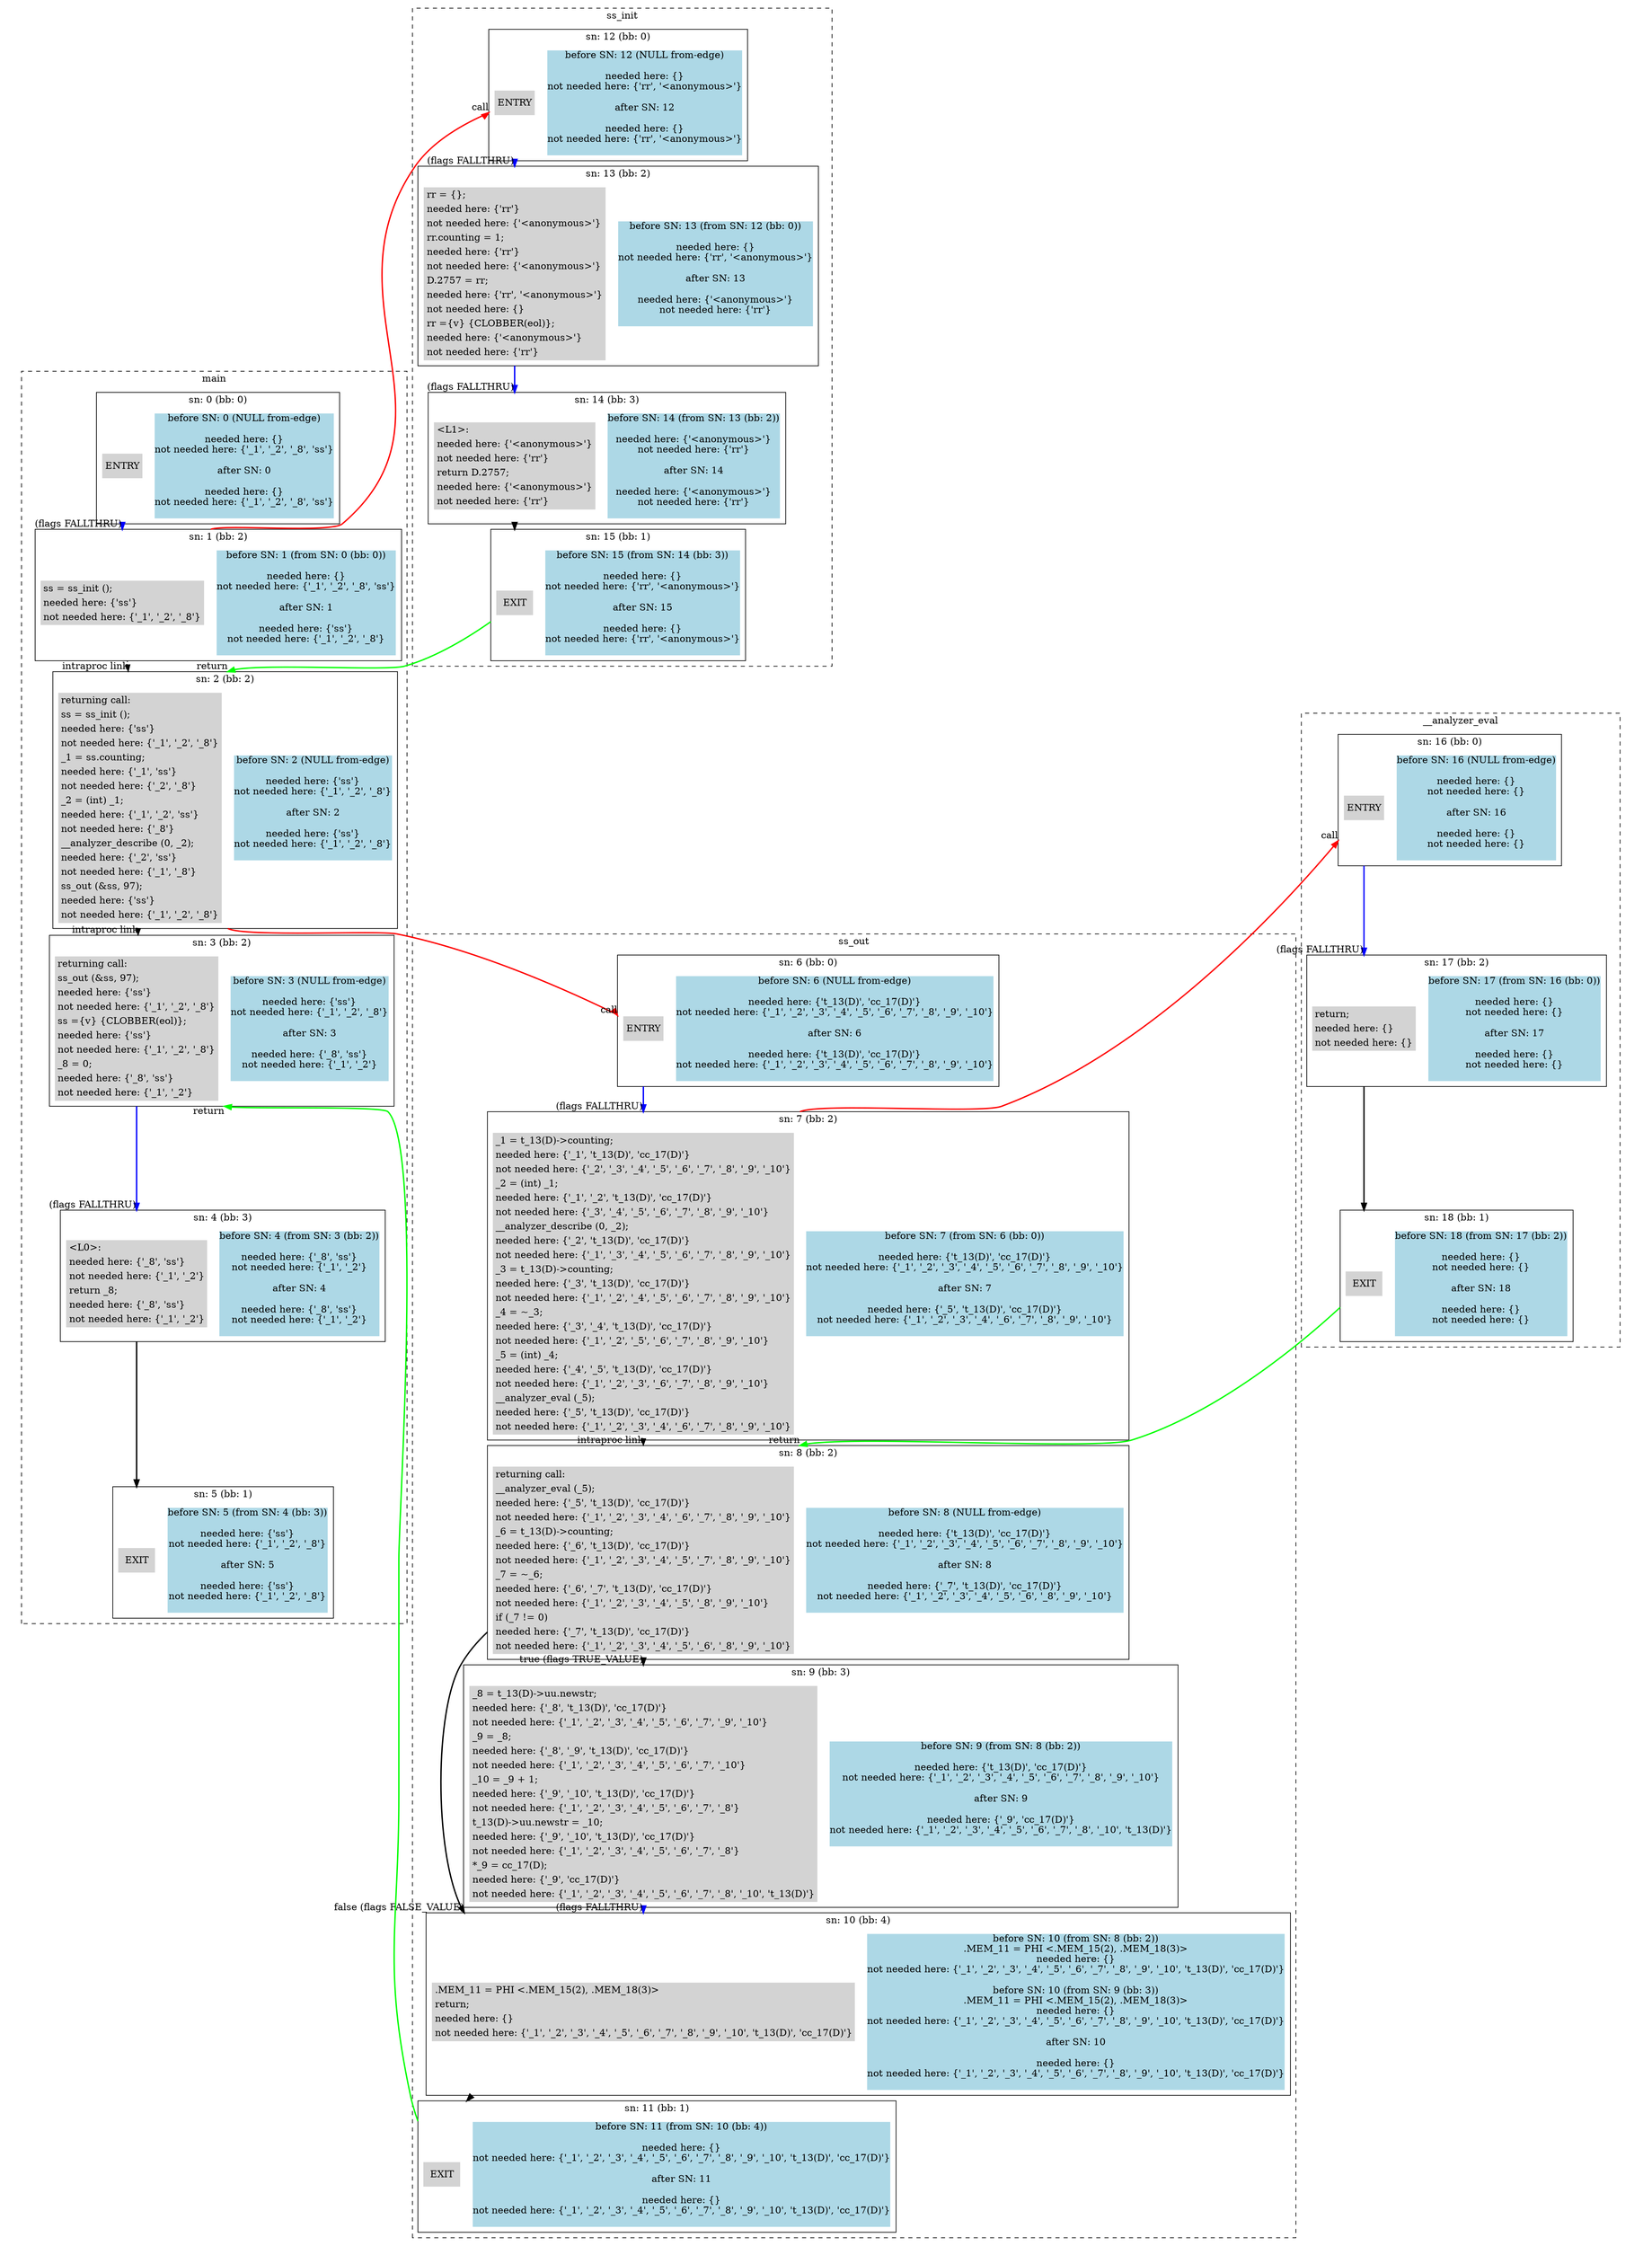digraph "supergraph" {
  overlap=false;
  compound=true;
  subgraph "cluster_main" {
style="dashed"; color="black"; label="main";
    subgraph cluster_node_0 {
      style="solid";
      color="black";
      fillcolor="lightgrey";
      label="sn: 0 (bb: 0)";
annotation_for_node_0 [shape=none,margin=0,style=filled,fillcolor=lightblue,label="before SN: 0 (NULL from-edge)

needed here: {}
not needed here: {'_1', '_2', '_8', 'ss'}

after SN: 0

needed here: {}
not needed here: {'_1', '_2', '_8', 'ss'}

"];

      node_0 [shape=none,margin=0,style=filled,fillcolor=lightgrey,label=<<TABLE BORDER="0"><TR><TD>ENTRY</TD></TR>
</TABLE>>];

    }
    subgraph cluster_node_1 {
      style="solid";
      color="black";
      fillcolor="lightgrey";
      label="sn: 1 (bb: 2)";
annotation_for_node_1 [shape=none,margin=0,style=filled,fillcolor=lightblue,label="before SN: 1 (from SN: 0 (bb: 0))

needed here: {}
not needed here: {'_1', '_2', '_8', 'ss'}

after SN: 1

needed here: {'ss'}
not needed here: {'_1', '_2', '_8'}

"];

      node_1 [shape=none,margin=0,style=filled,fillcolor=lightgrey,label=<<TABLE BORDER="0"><TR><TD ALIGN="LEFT">ss = ss_init ();</TD></TR>
<TR><TD ALIGN="LEFT">needed here: {'ss'}</TD></TR>
<TR><TD ALIGN="LEFT">not needed here: {'_1', '_2', '_8'}</TD></TR>

</TABLE>>];

    }
    subgraph cluster_node_2 {
      style="solid";
      color="black";
      fillcolor="lightgrey";
      label="sn: 2 (bb: 2)";
annotation_for_node_2 [shape=none,margin=0,style=filled,fillcolor=lightblue,label="before SN: 2 (NULL from-edge)

needed here: {'ss'}
not needed here: {'_1', '_2', '_8'}

after SN: 2

needed here: {'ss'}
not needed here: {'_1', '_2', '_8'}

"];

      node_2 [shape=none,margin=0,style=filled,fillcolor=lightgrey,label=<<TABLE BORDER="0"><TR><TD ALIGN="LEFT">returning call: </TD></TR><TR><TD ALIGN="LEFT">ss = ss_init ();</TD></TR>
<TR><TD ALIGN="LEFT">needed here: {'ss'}</TD></TR>
<TR><TD ALIGN="LEFT">not needed here: {'_1', '_2', '_8'}</TD></TR>

<TR><TD ALIGN="LEFT">_1 = ss.counting;</TD></TR>
<TR><TD ALIGN="LEFT">needed here: {'_1', 'ss'}</TD></TR>
<TR><TD ALIGN="LEFT">not needed here: {'_2', '_8'}</TD></TR>

<TR><TD ALIGN="LEFT">_2 = (int) _1;</TD></TR>
<TR><TD ALIGN="LEFT">needed here: {'_1', '_2', 'ss'}</TD></TR>
<TR><TD ALIGN="LEFT">not needed here: {'_8'}</TD></TR>

<TR><TD ALIGN="LEFT">__analyzer_describe (0, _2);</TD></TR>
<TR><TD ALIGN="LEFT">needed here: {'_2', 'ss'}</TD></TR>
<TR><TD ALIGN="LEFT">not needed here: {'_1', '_8'}</TD></TR>

<TR><TD ALIGN="LEFT">ss_out (&amp;ss, 97);</TD></TR>
<TR><TD ALIGN="LEFT">needed here: {'ss'}</TD></TR>
<TR><TD ALIGN="LEFT">not needed here: {'_1', '_2', '_8'}</TD></TR>

</TABLE>>];

    }
    subgraph cluster_node_3 {
      style="solid";
      color="black";
      fillcolor="lightgrey";
      label="sn: 3 (bb: 2)";
annotation_for_node_3 [shape=none,margin=0,style=filled,fillcolor=lightblue,label="before SN: 3 (NULL from-edge)

needed here: {'ss'}
not needed here: {'_1', '_2', '_8'}

after SN: 3

needed here: {'_8', 'ss'}
not needed here: {'_1', '_2'}

"];

      node_3 [shape=none,margin=0,style=filled,fillcolor=lightgrey,label=<<TABLE BORDER="0"><TR><TD ALIGN="LEFT">returning call: </TD></TR><TR><TD ALIGN="LEFT">ss_out (&amp;ss, 97);</TD></TR>
<TR><TD ALIGN="LEFT">needed here: {'ss'}</TD></TR>
<TR><TD ALIGN="LEFT">not needed here: {'_1', '_2', '_8'}</TD></TR>

<TR><TD ALIGN="LEFT">ss ={v} {CLOBBER(eol)};</TD></TR>
<TR><TD ALIGN="LEFT">needed here: {'ss'}</TD></TR>
<TR><TD ALIGN="LEFT">not needed here: {'_1', '_2', '_8'}</TD></TR>

<TR><TD ALIGN="LEFT">_8 = 0;</TD></TR>
<TR><TD ALIGN="LEFT">needed here: {'_8', 'ss'}</TD></TR>
<TR><TD ALIGN="LEFT">not needed here: {'_1', '_2'}</TD></TR>

</TABLE>>];

    }
    subgraph cluster_node_4 {
      style="solid";
      color="black";
      fillcolor="lightgrey";
      label="sn: 4 (bb: 3)";
annotation_for_node_4 [shape=none,margin=0,style=filled,fillcolor=lightblue,label="before SN: 4 (from SN: 3 (bb: 2))

needed here: {'_8', 'ss'}
not needed here: {'_1', '_2'}

after SN: 4

needed here: {'_8', 'ss'}
not needed here: {'_1', '_2'}

"];

      node_4 [shape=none,margin=0,style=filled,fillcolor=lightgrey,label=<<TABLE BORDER="0"><TR><TD ALIGN="LEFT">&lt;L0&gt;:</TD></TR>
<TR><TD ALIGN="LEFT">needed here: {'_8', 'ss'}</TD></TR>
<TR><TD ALIGN="LEFT">not needed here: {'_1', '_2'}</TD></TR>

<TR><TD ALIGN="LEFT">return _8;</TD></TR>
<TR><TD ALIGN="LEFT">needed here: {'_8', 'ss'}</TD></TR>
<TR><TD ALIGN="LEFT">not needed here: {'_1', '_2'}</TD></TR>

</TABLE>>];

    }
    subgraph cluster_node_5 {
      style="solid";
      color="black";
      fillcolor="lightgrey";
      label="sn: 5 (bb: 1)";
annotation_for_node_5 [shape=none,margin=0,style=filled,fillcolor=lightblue,label="before SN: 5 (from SN: 4 (bb: 3))

needed here: {'ss'}
not needed here: {'_1', '_2', '_8'}

after SN: 5

needed here: {'ss'}
not needed here: {'_1', '_2', '_8'}

"];

      node_5 [shape=none,margin=0,style=filled,fillcolor=lightgrey,label=<<TABLE BORDER="0"><TR><TD>EXIT</TD></TR>
</TABLE>>];

    }
	node_0:s -> node_5:n [style="invis",constraint=true];
  }
  subgraph "cluster_ss_out" {
style="dashed"; color="black"; label="ss_out";
    subgraph cluster_node_6 {
      style="solid";
      color="black";
      fillcolor="lightgrey";
      label="sn: 6 (bb: 0)";
annotation_for_node_6 [shape=none,margin=0,style=filled,fillcolor=lightblue,label="before SN: 6 (NULL from-edge)

needed here: {'t_13(D)', 'cc_17(D)'}
not needed here: {'_1', '_2', '_3', '_4', '_5', '_6', '_7', '_8', '_9', '_10'}

after SN: 6

needed here: {'t_13(D)', 'cc_17(D)'}
not needed here: {'_1', '_2', '_3', '_4', '_5', '_6', '_7', '_8', '_9', '_10'}

"];

      node_6 [shape=none,margin=0,style=filled,fillcolor=lightgrey,label=<<TABLE BORDER="0"><TR><TD>ENTRY</TD></TR>
</TABLE>>];

    }
    subgraph cluster_node_7 {
      style="solid";
      color="black";
      fillcolor="lightgrey";
      label="sn: 7 (bb: 2)";
annotation_for_node_7 [shape=none,margin=0,style=filled,fillcolor=lightblue,label="before SN: 7 (from SN: 6 (bb: 0))

needed here: {'t_13(D)', 'cc_17(D)'}
not needed here: {'_1', '_2', '_3', '_4', '_5', '_6', '_7', '_8', '_9', '_10'}

after SN: 7

needed here: {'_5', 't_13(D)', 'cc_17(D)'}
not needed here: {'_1', '_2', '_3', '_4', '_6', '_7', '_8', '_9', '_10'}

"];

      node_7 [shape=none,margin=0,style=filled,fillcolor=lightgrey,label=<<TABLE BORDER="0"><TR><TD ALIGN="LEFT">_1 = t_13(D)-&gt;counting;</TD></TR>
<TR><TD ALIGN="LEFT">needed here: {'_1', 't_13(D)', 'cc_17(D)'}</TD></TR>
<TR><TD ALIGN="LEFT">not needed here: {'_2', '_3', '_4', '_5', '_6', '_7', '_8', '_9', '_10'}</TD></TR>

<TR><TD ALIGN="LEFT">_2 = (int) _1;</TD></TR>
<TR><TD ALIGN="LEFT">needed here: {'_1', '_2', 't_13(D)', 'cc_17(D)'}</TD></TR>
<TR><TD ALIGN="LEFT">not needed here: {'_3', '_4', '_5', '_6', '_7', '_8', '_9', '_10'}</TD></TR>

<TR><TD ALIGN="LEFT">__analyzer_describe (0, _2);</TD></TR>
<TR><TD ALIGN="LEFT">needed here: {'_2', 't_13(D)', 'cc_17(D)'}</TD></TR>
<TR><TD ALIGN="LEFT">not needed here: {'_1', '_3', '_4', '_5', '_6', '_7', '_8', '_9', '_10'}</TD></TR>

<TR><TD ALIGN="LEFT">_3 = t_13(D)-&gt;counting;</TD></TR>
<TR><TD ALIGN="LEFT">needed here: {'_3', 't_13(D)', 'cc_17(D)'}</TD></TR>
<TR><TD ALIGN="LEFT">not needed here: {'_1', '_2', '_4', '_5', '_6', '_7', '_8', '_9', '_10'}</TD></TR>

<TR><TD ALIGN="LEFT">_4 = ~_3;</TD></TR>
<TR><TD ALIGN="LEFT">needed here: {'_3', '_4', 't_13(D)', 'cc_17(D)'}</TD></TR>
<TR><TD ALIGN="LEFT">not needed here: {'_1', '_2', '_5', '_6', '_7', '_8', '_9', '_10'}</TD></TR>

<TR><TD ALIGN="LEFT">_5 = (int) _4;</TD></TR>
<TR><TD ALIGN="LEFT">needed here: {'_4', '_5', 't_13(D)', 'cc_17(D)'}</TD></TR>
<TR><TD ALIGN="LEFT">not needed here: {'_1', '_2', '_3', '_6', '_7', '_8', '_9', '_10'}</TD></TR>

<TR><TD ALIGN="LEFT">__analyzer_eval (_5);</TD></TR>
<TR><TD ALIGN="LEFT">needed here: {'_5', 't_13(D)', 'cc_17(D)'}</TD></TR>
<TR><TD ALIGN="LEFT">not needed here: {'_1', '_2', '_3', '_4', '_6', '_7', '_8', '_9', '_10'}</TD></TR>

</TABLE>>];

    }
    subgraph cluster_node_8 {
      style="solid";
      color="black";
      fillcolor="lightgrey";
      label="sn: 8 (bb: 2)";
annotation_for_node_8 [shape=none,margin=0,style=filled,fillcolor=lightblue,label="before SN: 8 (NULL from-edge)

needed here: {'t_13(D)', 'cc_17(D)'}
not needed here: {'_1', '_2', '_3', '_4', '_5', '_6', '_7', '_8', '_9', '_10'}

after SN: 8

needed here: {'_7', 't_13(D)', 'cc_17(D)'}
not needed here: {'_1', '_2', '_3', '_4', '_5', '_6', '_8', '_9', '_10'}

"];

      node_8 [shape=none,margin=0,style=filled,fillcolor=lightgrey,label=<<TABLE BORDER="0"><TR><TD ALIGN="LEFT">returning call: </TD></TR><TR><TD ALIGN="LEFT">__analyzer_eval (_5);</TD></TR>
<TR><TD ALIGN="LEFT">needed here: {'_5', 't_13(D)', 'cc_17(D)'}</TD></TR>
<TR><TD ALIGN="LEFT">not needed here: {'_1', '_2', '_3', '_4', '_6', '_7', '_8', '_9', '_10'}</TD></TR>

<TR><TD ALIGN="LEFT">_6 = t_13(D)-&gt;counting;</TD></TR>
<TR><TD ALIGN="LEFT">needed here: {'_6', 't_13(D)', 'cc_17(D)'}</TD></TR>
<TR><TD ALIGN="LEFT">not needed here: {'_1', '_2', '_3', '_4', '_5', '_7', '_8', '_9', '_10'}</TD></TR>

<TR><TD ALIGN="LEFT">_7 = ~_6;</TD></TR>
<TR><TD ALIGN="LEFT">needed here: {'_6', '_7', 't_13(D)', 'cc_17(D)'}</TD></TR>
<TR><TD ALIGN="LEFT">not needed here: {'_1', '_2', '_3', '_4', '_5', '_8', '_9', '_10'}</TD></TR>

<TR><TD ALIGN="LEFT">if (_7 != 0)</TD></TR>
<TR><TD ALIGN="LEFT">needed here: {'_7', 't_13(D)', 'cc_17(D)'}</TD></TR>
<TR><TD ALIGN="LEFT">not needed here: {'_1', '_2', '_3', '_4', '_5', '_6', '_8', '_9', '_10'}</TD></TR>

</TABLE>>];

    }
    subgraph cluster_node_9 {
      style="solid";
      color="black";
      fillcolor="lightgrey";
      label="sn: 9 (bb: 3)";
annotation_for_node_9 [shape=none,margin=0,style=filled,fillcolor=lightblue,label="before SN: 9 (from SN: 8 (bb: 2))

needed here: {'t_13(D)', 'cc_17(D)'}
not needed here: {'_1', '_2', '_3', '_4', '_5', '_6', '_7', '_8', '_9', '_10'}

after SN: 9

needed here: {'_9', 'cc_17(D)'}
not needed here: {'_1', '_2', '_3', '_4', '_5', '_6', '_7', '_8', '_10', 't_13(D)'}

"];

      node_9 [shape=none,margin=0,style=filled,fillcolor=lightgrey,label=<<TABLE BORDER="0"><TR><TD ALIGN="LEFT">_8 = t_13(D)-&gt;uu.newstr;</TD></TR>
<TR><TD ALIGN="LEFT">needed here: {'_8', 't_13(D)', 'cc_17(D)'}</TD></TR>
<TR><TD ALIGN="LEFT">not needed here: {'_1', '_2', '_3', '_4', '_5', '_6', '_7', '_9', '_10'}</TD></TR>

<TR><TD ALIGN="LEFT">_9 = _8;</TD></TR>
<TR><TD ALIGN="LEFT">needed here: {'_8', '_9', 't_13(D)', 'cc_17(D)'}</TD></TR>
<TR><TD ALIGN="LEFT">not needed here: {'_1', '_2', '_3', '_4', '_5', '_6', '_7', '_10'}</TD></TR>

<TR><TD ALIGN="LEFT">_10 = _9 + 1;</TD></TR>
<TR><TD ALIGN="LEFT">needed here: {'_9', '_10', 't_13(D)', 'cc_17(D)'}</TD></TR>
<TR><TD ALIGN="LEFT">not needed here: {'_1', '_2', '_3', '_4', '_5', '_6', '_7', '_8'}</TD></TR>

<TR><TD ALIGN="LEFT">t_13(D)-&gt;uu.newstr = _10;</TD></TR>
<TR><TD ALIGN="LEFT">needed here: {'_9', '_10', 't_13(D)', 'cc_17(D)'}</TD></TR>
<TR><TD ALIGN="LEFT">not needed here: {'_1', '_2', '_3', '_4', '_5', '_6', '_7', '_8'}</TD></TR>

<TR><TD ALIGN="LEFT">*_9 = cc_17(D);</TD></TR>
<TR><TD ALIGN="LEFT">needed here: {'_9', 'cc_17(D)'}</TD></TR>
<TR><TD ALIGN="LEFT">not needed here: {'_1', '_2', '_3', '_4', '_5', '_6', '_7', '_8', '_10', 't_13(D)'}</TD></TR>

</TABLE>>];

    }
    subgraph cluster_node_10 {
      style="solid";
      color="black";
      fillcolor="lightgrey";
      label="sn: 10 (bb: 4)";
annotation_for_node_10 [shape=none,margin=0,style=filled,fillcolor=lightblue,label="before SN: 10 (from SN: 8 (bb: 2))
.MEM_11 = PHI <.MEM_15(2), .MEM_18(3)>
needed here: {}
not needed here: {'_1', '_2', '_3', '_4', '_5', '_6', '_7', '_8', '_9', '_10', 't_13(D)', 'cc_17(D)'}

before SN: 10 (from SN: 9 (bb: 3))
.MEM_11 = PHI <.MEM_15(2), .MEM_18(3)>
needed here: {}
not needed here: {'_1', '_2', '_3', '_4', '_5', '_6', '_7', '_8', '_9', '_10', 't_13(D)', 'cc_17(D)'}

after SN: 10

needed here: {}
not needed here: {'_1', '_2', '_3', '_4', '_5', '_6', '_7', '_8', '_9', '_10', 't_13(D)', 'cc_17(D)'}

"];

      node_10 [shape=none,margin=0,style=filled,fillcolor=lightgrey,label=<<TABLE BORDER="0"><TR><TD ALIGN="LEFT">.MEM_11 = PHI &lt;.MEM_15(2), .MEM_18(3)&gt;</TD></TR>
<TR><TD ALIGN="LEFT">return;</TD></TR>
<TR><TD ALIGN="LEFT">needed here: {}</TD></TR>
<TR><TD ALIGN="LEFT">not needed here: {'_1', '_2', '_3', '_4', '_5', '_6', '_7', '_8', '_9', '_10', 't_13(D)', 'cc_17(D)'}</TD></TR>

</TABLE>>];

    }
    subgraph cluster_node_11 {
      style="solid";
      color="black";
      fillcolor="lightgrey";
      label="sn: 11 (bb: 1)";
annotation_for_node_11 [shape=none,margin=0,style=filled,fillcolor=lightblue,label="before SN: 11 (from SN: 10 (bb: 4))

needed here: {}
not needed here: {'_1', '_2', '_3', '_4', '_5', '_6', '_7', '_8', '_9', '_10', 't_13(D)', 'cc_17(D)'}

after SN: 11

needed here: {}
not needed here: {'_1', '_2', '_3', '_4', '_5', '_6', '_7', '_8', '_9', '_10', 't_13(D)', 'cc_17(D)'}

"];

      node_11 [shape=none,margin=0,style=filled,fillcolor=lightgrey,label=<<TABLE BORDER="0"><TR><TD>EXIT</TD></TR>
</TABLE>>];

    }
	node_6:s -> node_11:n [style="invis",constraint=true];
  }
  subgraph "cluster_ss_init" {
style="dashed"; color="black"; label="ss_init";
    subgraph cluster_node_12 {
      style="solid";
      color="black";
      fillcolor="lightgrey";
      label="sn: 12 (bb: 0)";
annotation_for_node_12 [shape=none,margin=0,style=filled,fillcolor=lightblue,label="before SN: 12 (NULL from-edge)

needed here: {}
not needed here: {'rr', '<anonymous>'}

after SN: 12

needed here: {}
not needed here: {'rr', '<anonymous>'}

"];

      node_12 [shape=none,margin=0,style=filled,fillcolor=lightgrey,label=<<TABLE BORDER="0"><TR><TD>ENTRY</TD></TR>
</TABLE>>];

    }
    subgraph cluster_node_13 {
      style="solid";
      color="black";
      fillcolor="lightgrey";
      label="sn: 13 (bb: 2)";
annotation_for_node_13 [shape=none,margin=0,style=filled,fillcolor=lightblue,label="before SN: 13 (from SN: 12 (bb: 0))

needed here: {}
not needed here: {'rr', '<anonymous>'}

after SN: 13

needed here: {'<anonymous>'}
not needed here: {'rr'}

"];

      node_13 [shape=none,margin=0,style=filled,fillcolor=lightgrey,label=<<TABLE BORDER="0"><TR><TD ALIGN="LEFT">rr = {};</TD></TR>
<TR><TD ALIGN="LEFT">needed here: {'rr'}</TD></TR>
<TR><TD ALIGN="LEFT">not needed here: {'&lt;anonymous&gt;'}</TD></TR>

<TR><TD ALIGN="LEFT">rr.counting = 1;</TD></TR>
<TR><TD ALIGN="LEFT">needed here: {'rr'}</TD></TR>
<TR><TD ALIGN="LEFT">not needed here: {'&lt;anonymous&gt;'}</TD></TR>

<TR><TD ALIGN="LEFT">D.2757 = rr;</TD></TR>
<TR><TD ALIGN="LEFT">needed here: {'rr', '&lt;anonymous&gt;'}</TD></TR>
<TR><TD ALIGN="LEFT">not needed here: {}</TD></TR>

<TR><TD ALIGN="LEFT">rr ={v} {CLOBBER(eol)};</TD></TR>
<TR><TD ALIGN="LEFT">needed here: {'&lt;anonymous&gt;'}</TD></TR>
<TR><TD ALIGN="LEFT">not needed here: {'rr'}</TD></TR>

</TABLE>>];

    }
    subgraph cluster_node_14 {
      style="solid";
      color="black";
      fillcolor="lightgrey";
      label="sn: 14 (bb: 3)";
annotation_for_node_14 [shape=none,margin=0,style=filled,fillcolor=lightblue,label="before SN: 14 (from SN: 13 (bb: 2))

needed here: {'<anonymous>'}
not needed here: {'rr'}

after SN: 14

needed here: {'<anonymous>'}
not needed here: {'rr'}

"];

      node_14 [shape=none,margin=0,style=filled,fillcolor=lightgrey,label=<<TABLE BORDER="0"><TR><TD ALIGN="LEFT">&lt;L1&gt;:</TD></TR>
<TR><TD ALIGN="LEFT">needed here: {'&lt;anonymous&gt;'}</TD></TR>
<TR><TD ALIGN="LEFT">not needed here: {'rr'}</TD></TR>

<TR><TD ALIGN="LEFT">return D.2757;</TD></TR>
<TR><TD ALIGN="LEFT">needed here: {'&lt;anonymous&gt;'}</TD></TR>
<TR><TD ALIGN="LEFT">not needed here: {'rr'}</TD></TR>

</TABLE>>];

    }
    subgraph cluster_node_15 {
      style="solid";
      color="black";
      fillcolor="lightgrey";
      label="sn: 15 (bb: 1)";
annotation_for_node_15 [shape=none,margin=0,style=filled,fillcolor=lightblue,label="before SN: 15 (from SN: 14 (bb: 3))

needed here: {}
not needed here: {'rr', '<anonymous>'}

after SN: 15

needed here: {}
not needed here: {'rr', '<anonymous>'}

"];

      node_15 [shape=none,margin=0,style=filled,fillcolor=lightgrey,label=<<TABLE BORDER="0"><TR><TD>EXIT</TD></TR>
</TABLE>>];

    }
	node_12:s -> node_15:n [style="invis",constraint=true];
  }
  subgraph "cluster___analyzer_eval" {
style="dashed"; color="black"; label="__analyzer_eval";
    subgraph cluster_node_16 {
      style="solid";
      color="black";
      fillcolor="lightgrey";
      label="sn: 16 (bb: 0)";
annotation_for_node_16 [shape=none,margin=0,style=filled,fillcolor=lightblue,label="before SN: 16 (NULL from-edge)

needed here: {}
not needed here: {}

after SN: 16

needed here: {}
not needed here: {}

"];

      node_16 [shape=none,margin=0,style=filled,fillcolor=lightgrey,label=<<TABLE BORDER="0"><TR><TD>ENTRY</TD></TR>
</TABLE>>];

    }
    subgraph cluster_node_17 {
      style="solid";
      color="black";
      fillcolor="lightgrey";
      label="sn: 17 (bb: 2)";
annotation_for_node_17 [shape=none,margin=0,style=filled,fillcolor=lightblue,label="before SN: 17 (from SN: 16 (bb: 0))

needed here: {}
not needed here: {}

after SN: 17

needed here: {}
not needed here: {}

"];

      node_17 [shape=none,margin=0,style=filled,fillcolor=lightgrey,label=<<TABLE BORDER="0"><TR><TD ALIGN="LEFT">return;</TD></TR>
<TR><TD ALIGN="LEFT">needed here: {}</TD></TR>
<TR><TD ALIGN="LEFT">not needed here: {}</TD></TR>

</TABLE>>];

    }
    subgraph cluster_node_18 {
      style="solid";
      color="black";
      fillcolor="lightgrey";
      label="sn: 18 (bb: 1)";
annotation_for_node_18 [shape=none,margin=0,style=filled,fillcolor=lightblue,label="before SN: 18 (from SN: 17 (bb: 2))

needed here: {}
not needed here: {}

after SN: 18

needed here: {}
not needed here: {}

"];

      node_18 [shape=none,margin=0,style=filled,fillcolor=lightgrey,label=<<TABLE BORDER="0"><TR><TD>EXIT</TD></TR>
</TABLE>>];

    }
	node_16:s -> node_18:n [style="invis",constraint=true];
  }
  node_0 -> node_1 [style="solid,bold", color=blue, weight=100, constraint=true, ltail="cluster_node_0", lhead="cluster_node_1" headlabel=" (flags FALLTHRU)"];
  node_3 -> node_4 [style="solid,bold", color=blue, weight=100, constraint=true, ltail="cluster_node_3", lhead="cluster_node_4" headlabel=" (flags FALLTHRU)"];
  node_4 -> node_5 [style="solid,bold", color=black, weight=10, constraint=true, ltail="cluster_node_4", lhead="cluster_node_5" headlabel=""];
  node_6 -> node_7 [style="solid,bold", color=blue, weight=100, constraint=true, ltail="cluster_node_6", lhead="cluster_node_7" headlabel=" (flags FALLTHRU)"];
  node_8 -> node_9 [style="solid,bold", color=black, weight=10, constraint=true, ltail="cluster_node_8", lhead="cluster_node_9" headlabel="true (flags TRUE_VALUE)"];
  node_8 -> node_10 [style="solid,bold", color=black, weight=10, constraint=true, ltail="cluster_node_8", lhead="cluster_node_10" headlabel="false (flags FALSE_VALUE)"];
  node_9 -> node_10 [style="solid,bold", color=blue, weight=100, constraint=true, ltail="cluster_node_9", lhead="cluster_node_10" headlabel=" (flags FALLTHRU)"];
  node_10 -> node_11 [style="solid,bold", color=black, weight=10, constraint=true, ltail="cluster_node_10", lhead="cluster_node_11" headlabel=""];
  node_12 -> node_13 [style="solid,bold", color=blue, weight=100, constraint=true, ltail="cluster_node_12", lhead="cluster_node_13" headlabel=" (flags FALLTHRU)"];
  node_13 -> node_14 [style="solid,bold", color=blue, weight=100, constraint=true, ltail="cluster_node_13", lhead="cluster_node_14" headlabel=" (flags FALLTHRU)"];
  node_14 -> node_15 [style="solid,bold", color=black, weight=10, constraint=true, ltail="cluster_node_14", lhead="cluster_node_15" headlabel=""];
  node_16 -> node_17 [style="solid,bold", color=blue, weight=100, constraint=true, ltail="cluster_node_16", lhead="cluster_node_17" headlabel=" (flags FALLTHRU)"];
  node_17 -> node_18 [style="solid,bold", color=black, weight=10, constraint=true, ltail="cluster_node_17", lhead="cluster_node_18" headlabel=""];
  node_1 -> node_12 [style="solid,bold", color=red, weight=10, constraint=true, ltail="cluster_node_1", lhead="cluster_node_12" headlabel="call"];
  node_2 -> node_6 [style="solid,bold", color=red, weight=10, constraint=true, ltail="cluster_node_2", lhead="cluster_node_6" headlabel="call"];
  node_7 -> node_16 [style="solid,bold", color=red, weight=10, constraint=true, ltail="cluster_node_7", lhead="cluster_node_16" headlabel="call"];
  node_15 -> node_2 [style="solid,bold", color=green, weight=10, constraint=true, ltail="cluster_node_15", lhead="cluster_node_2" headlabel="return"];
  node_11 -> node_3 [style="solid,bold", color=green, weight=10, constraint=true, ltail="cluster_node_11", lhead="cluster_node_3" headlabel="return"];
  node_18 -> node_8 [style="solid,bold", color=green, weight=10, constraint=true, ltail="cluster_node_18", lhead="cluster_node_8" headlabel="return"];
  node_1 -> node_2 [style="dotted", color=black, weight=10, constraint=true, ltail="cluster_node_1", lhead="cluster_node_2" headlabel="intraproc link"];
  node_2 -> node_3 [style="dotted", color=black, weight=10, constraint=true, ltail="cluster_node_2", lhead="cluster_node_3" headlabel="intraproc link"];
  node_7 -> node_8 [style="dotted", color=black, weight=10, constraint=true, ltail="cluster_node_7", lhead="cluster_node_8" headlabel="intraproc link"];
}
